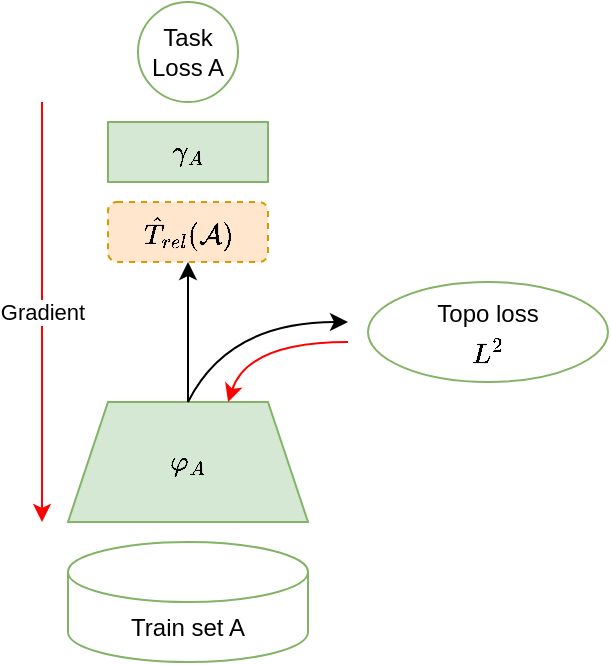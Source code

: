 <mxfile version="21.3.7" type="device">
  <diagram name="Página-1" id="fRxYpWFWI3TABBfFrbz9">
    <mxGraphModel dx="1434" dy="796" grid="1" gridSize="10" guides="1" tooltips="1" connect="1" arrows="1" fold="1" page="1" pageScale="1" pageWidth="827" pageHeight="1169" math="1" shadow="0">
      <root>
        <mxCell id="0" />
        <mxCell id="1" parent="0" />
        <mxCell id="B_Le31ezV2yMH2FOFBGa-6" value="$$\varphi_A$$" style="shape=trapezoid;perimeter=trapezoidPerimeter;whiteSpace=wrap;html=1;fixedSize=1;fillColor=#d5e8d4;strokeColor=#82b366;size=20;" parent="1" vertex="1">
          <mxGeometry x="130" y="380" width="120" height="60" as="geometry" />
        </mxCell>
        <mxCell id="B_Le31ezV2yMH2FOFBGa-7" value="$$\gamma_A$$" style="shape=trapezoid;perimeter=trapezoidPerimeter;whiteSpace=wrap;html=1;fixedSize=1;fillColor=#d5e8d4;strokeColor=#82b366;size=-10;" parent="1" vertex="1">
          <mxGeometry x="150" y="240" width="80" height="30" as="geometry" />
        </mxCell>
        <mxCell id="B_Le31ezV2yMH2FOFBGa-11" value="$$\hat{T}_{rel}(\mathcal{A})$$" style="rounded=1;whiteSpace=wrap;html=1;dashed=1;fillColor=#ffe6cc;strokeColor=#d79b00;" parent="1" vertex="1">
          <mxGeometry x="150" y="280" width="80" height="30" as="geometry" />
        </mxCell>
        <mxCell id="B_Le31ezV2yMH2FOFBGa-12" value="Train set A" style="shape=cylinder3;whiteSpace=wrap;html=1;boundedLbl=1;backgroundOutline=1;size=15;fillColor=#ffffff;strokeColor=#82b366;" parent="1" vertex="1">
          <mxGeometry x="130" y="450" width="120" height="60" as="geometry" />
        </mxCell>
        <mxCell id="B_Le31ezV2yMH2FOFBGa-13" value="Task&lt;br&gt;Loss A" style="ellipse;whiteSpace=wrap;html=1;aspect=fixed;fillColor=#FFFFFF;strokeColor=#82b366;" parent="1" vertex="1">
          <mxGeometry x="165" y="180" width="50" height="50" as="geometry" />
        </mxCell>
        <mxCell id="B_Le31ezV2yMH2FOFBGa-22" value="Gradient" style="endArrow=classic;html=1;rounded=0;strokeColor=#FF0000;" parent="1" edge="1">
          <mxGeometry width="50" height="50" relative="1" as="geometry">
            <mxPoint x="117" y="230" as="sourcePoint" />
            <mxPoint x="117" y="440" as="targetPoint" />
          </mxGeometry>
        </mxCell>
        <mxCell id="OQAexkaJsbmmNymDWaih-5" value="" style="endArrow=classic;html=1;exitX=0.5;exitY=0;exitDx=0;exitDy=0;curved=1;" parent="1" source="B_Le31ezV2yMH2FOFBGa-6" edge="1">
          <mxGeometry width="50" height="50" relative="1" as="geometry">
            <mxPoint x="390" y="430" as="sourcePoint" />
            <mxPoint x="270" y="340" as="targetPoint" />
            <Array as="points">
              <mxPoint x="210" y="340" />
            </Array>
          </mxGeometry>
        </mxCell>
        <mxCell id="OQAexkaJsbmmNymDWaih-6" value="" style="endArrow=classic;html=1;rounded=0;entryX=0.5;entryY=1;entryDx=0;entryDy=0;entryPerimeter=0;" parent="1" target="B_Le31ezV2yMH2FOFBGa-11" edge="1">
          <mxGeometry width="50" height="50" relative="1" as="geometry">
            <mxPoint x="190" y="380" as="sourcePoint" />
            <mxPoint x="190" y="320" as="targetPoint" />
          </mxGeometry>
        </mxCell>
        <mxCell id="OQAexkaJsbmmNymDWaih-8" value="" style="endArrow=classic;html=1;exitX=0.65;exitY=-0.033;exitDx=0;exitDy=0;curved=1;exitPerimeter=0;fillColor=#f8cecc;strokeColor=#FF0000;entryX=0.667;entryY=0;entryDx=0;entryDy=0;entryPerimeter=0;" parent="1" target="B_Le31ezV2yMH2FOFBGa-6" edge="1">
          <mxGeometry width="50" height="50" relative="1" as="geometry">
            <mxPoint x="270" y="350" as="sourcePoint" />
            <mxPoint x="210" y="370" as="targetPoint" />
            <Array as="points">
              <mxPoint x="220" y="350" />
            </Array>
          </mxGeometry>
        </mxCell>
        <mxCell id="OQAexkaJsbmmNymDWaih-9" value="&lt;p style=&quot;line-height: 0%;&quot;&gt;&lt;font style=&quot;font-size: 12px;&quot;&gt;Topo loss&lt;/font&gt;&lt;/p&gt;$$L^2$$" style="ellipse;fontSize=12;align=center;whiteSpace=wrap;html=1;verticalAlign=top;labelPosition=center;verticalLabelPosition=middle;spacingTop=-3;fillColor=default;strokeColor=#82b366;" parent="1" vertex="1">
          <mxGeometry x="280" y="320" width="120" height="50" as="geometry" />
        </mxCell>
      </root>
    </mxGraphModel>
  </diagram>
</mxfile>
